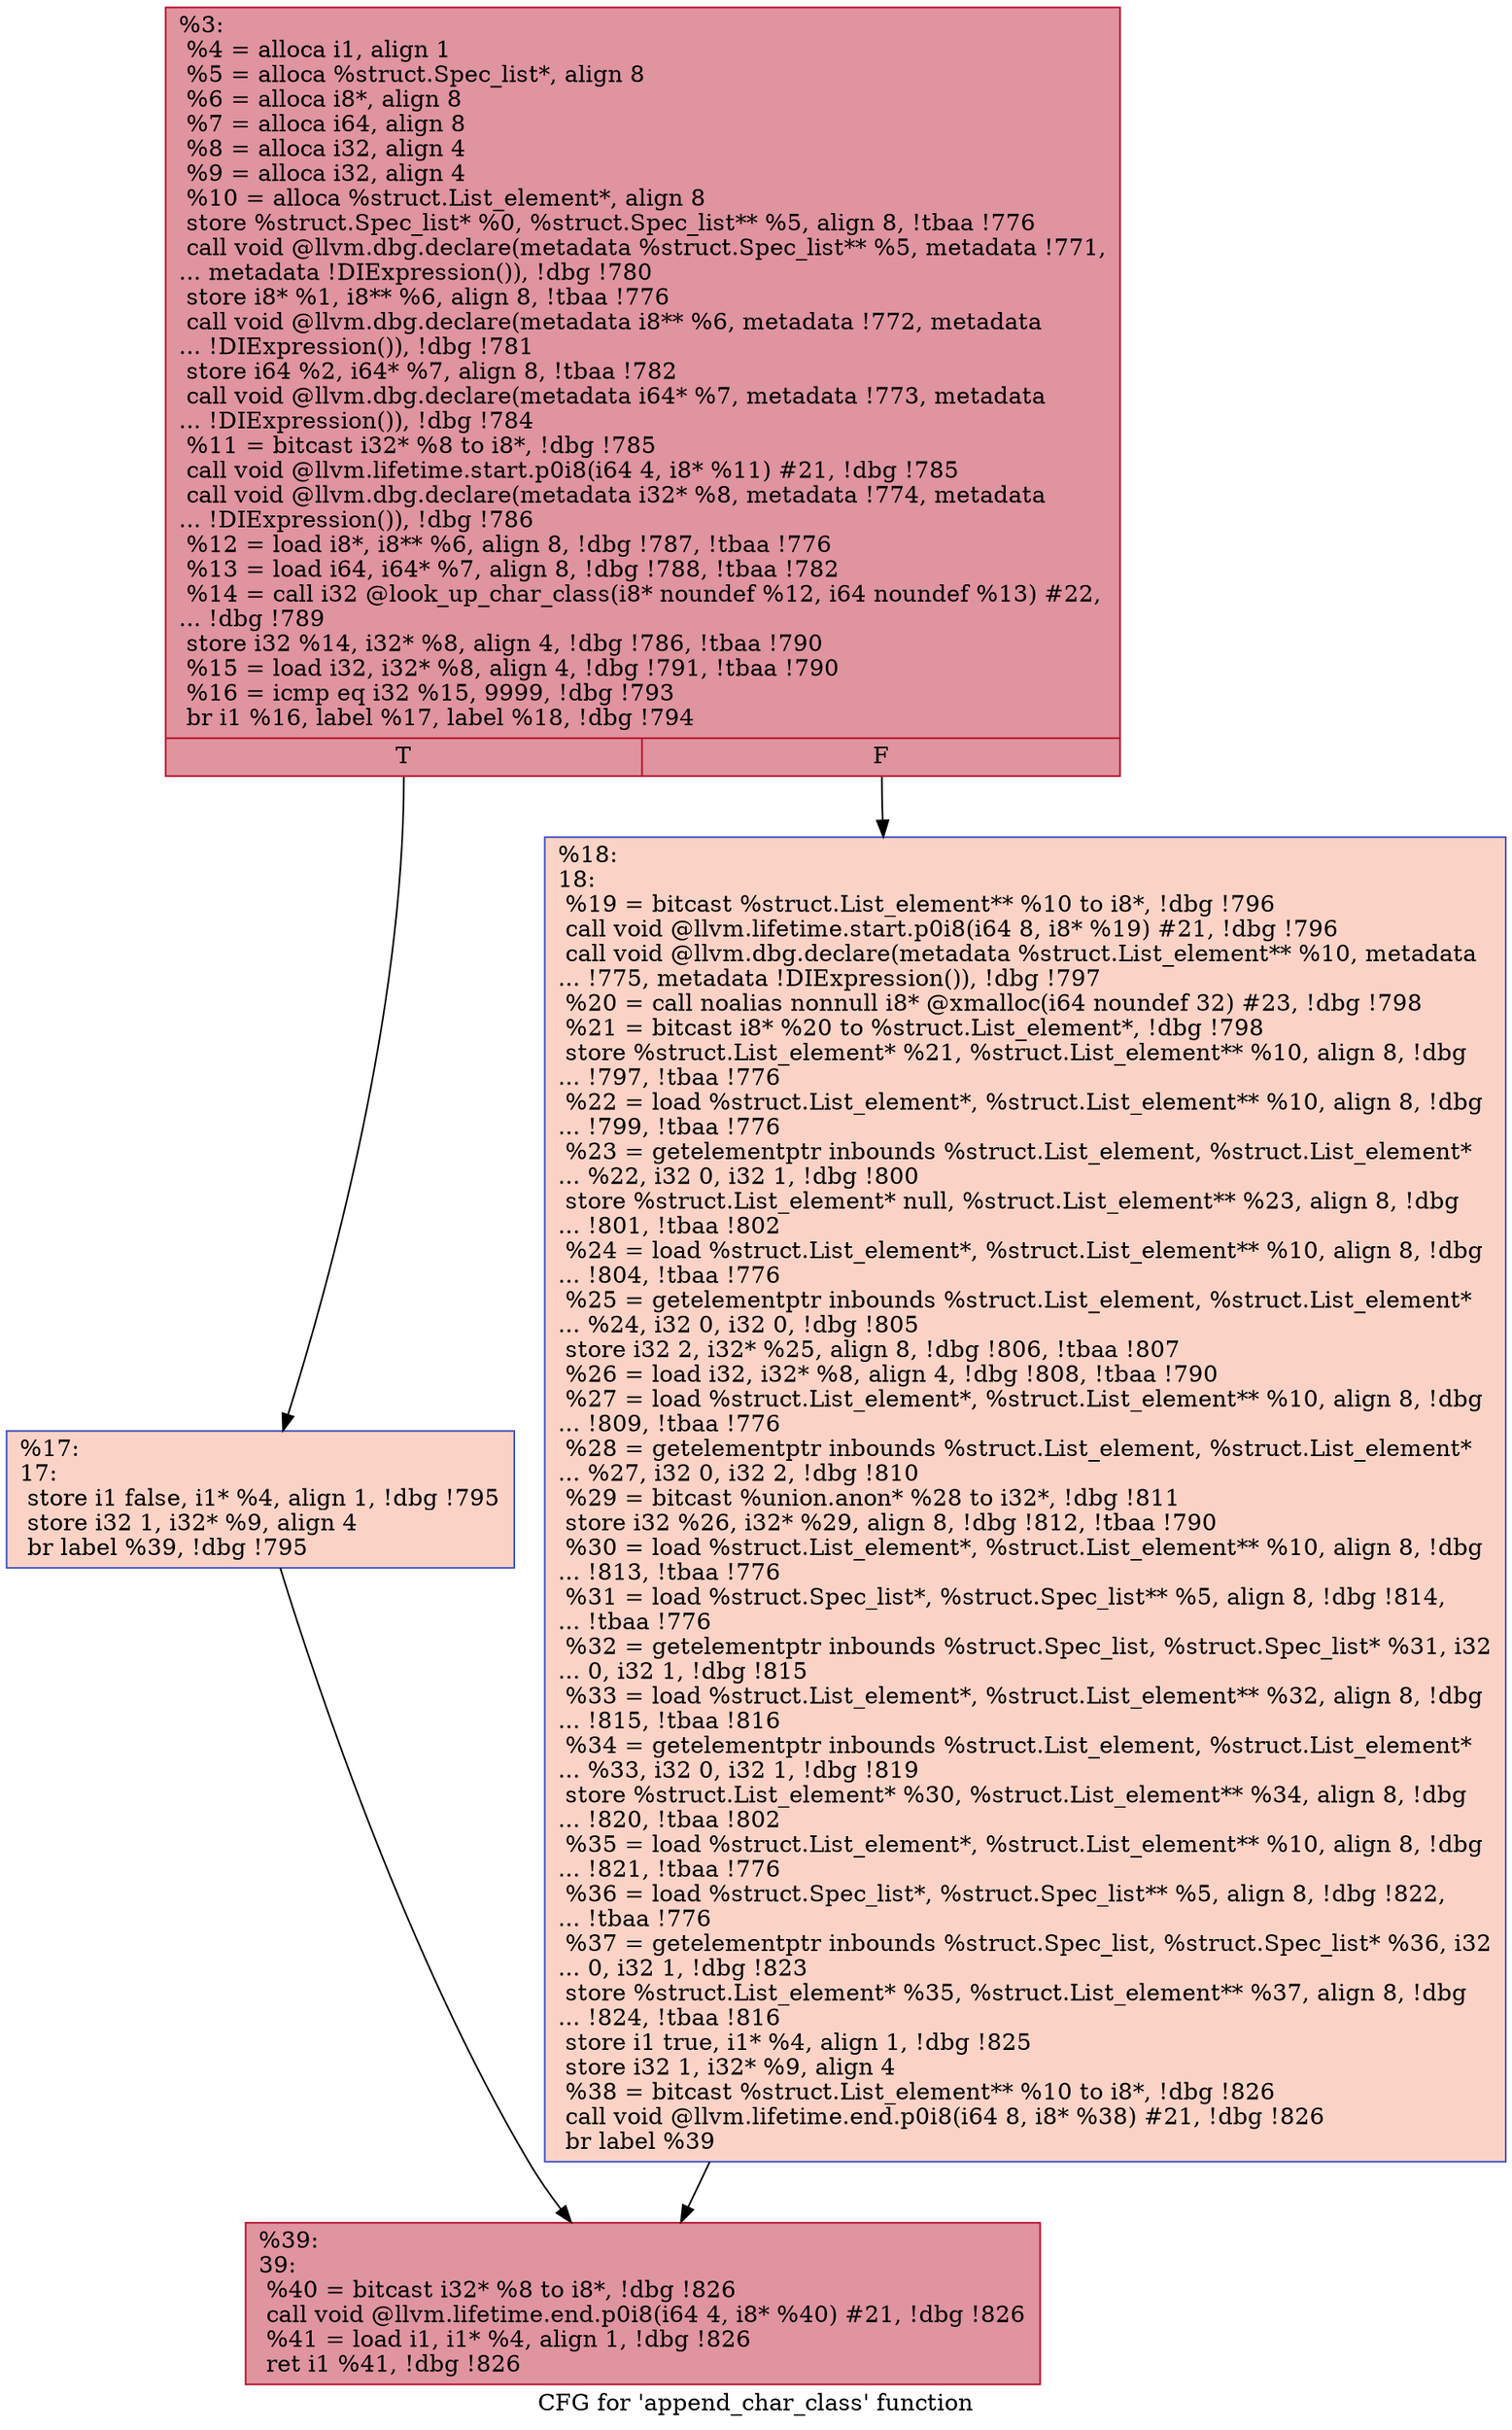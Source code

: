 digraph "CFG for 'append_char_class' function" {
	label="CFG for 'append_char_class' function";

	Node0x10b77d0 [shape=record,color="#b70d28ff", style=filled, fillcolor="#b70d2870",label="{%3:\l  %4 = alloca i1, align 1\l  %5 = alloca %struct.Spec_list*, align 8\l  %6 = alloca i8*, align 8\l  %7 = alloca i64, align 8\l  %8 = alloca i32, align 4\l  %9 = alloca i32, align 4\l  %10 = alloca %struct.List_element*, align 8\l  store %struct.Spec_list* %0, %struct.Spec_list** %5, align 8, !tbaa !776\l  call void @llvm.dbg.declare(metadata %struct.Spec_list** %5, metadata !771,\l... metadata !DIExpression()), !dbg !780\l  store i8* %1, i8** %6, align 8, !tbaa !776\l  call void @llvm.dbg.declare(metadata i8** %6, metadata !772, metadata\l... !DIExpression()), !dbg !781\l  store i64 %2, i64* %7, align 8, !tbaa !782\l  call void @llvm.dbg.declare(metadata i64* %7, metadata !773, metadata\l... !DIExpression()), !dbg !784\l  %11 = bitcast i32* %8 to i8*, !dbg !785\l  call void @llvm.lifetime.start.p0i8(i64 4, i8* %11) #21, !dbg !785\l  call void @llvm.dbg.declare(metadata i32* %8, metadata !774, metadata\l... !DIExpression()), !dbg !786\l  %12 = load i8*, i8** %6, align 8, !dbg !787, !tbaa !776\l  %13 = load i64, i64* %7, align 8, !dbg !788, !tbaa !782\l  %14 = call i32 @look_up_char_class(i8* noundef %12, i64 noundef %13) #22,\l... !dbg !789\l  store i32 %14, i32* %8, align 4, !dbg !786, !tbaa !790\l  %15 = load i32, i32* %8, align 4, !dbg !791, !tbaa !790\l  %16 = icmp eq i32 %15, 9999, !dbg !793\l  br i1 %16, label %17, label %18, !dbg !794\l|{<s0>T|<s1>F}}"];
	Node0x10b77d0:s0 -> Node0x10b78d0;
	Node0x10b77d0:s1 -> Node0x10b7920;
	Node0x10b78d0 [shape=record,color="#3d50c3ff", style=filled, fillcolor="#f59c7d70",label="{%17:\l17:                                               \l  store i1 false, i1* %4, align 1, !dbg !795\l  store i32 1, i32* %9, align 4\l  br label %39, !dbg !795\l}"];
	Node0x10b78d0 -> Node0x10b7970;
	Node0x10b7920 [shape=record,color="#3d50c3ff", style=filled, fillcolor="#f59c7d70",label="{%18:\l18:                                               \l  %19 = bitcast %struct.List_element** %10 to i8*, !dbg !796\l  call void @llvm.lifetime.start.p0i8(i64 8, i8* %19) #21, !dbg !796\l  call void @llvm.dbg.declare(metadata %struct.List_element** %10, metadata\l... !775, metadata !DIExpression()), !dbg !797\l  %20 = call noalias nonnull i8* @xmalloc(i64 noundef 32) #23, !dbg !798\l  %21 = bitcast i8* %20 to %struct.List_element*, !dbg !798\l  store %struct.List_element* %21, %struct.List_element** %10, align 8, !dbg\l... !797, !tbaa !776\l  %22 = load %struct.List_element*, %struct.List_element** %10, align 8, !dbg\l... !799, !tbaa !776\l  %23 = getelementptr inbounds %struct.List_element, %struct.List_element*\l... %22, i32 0, i32 1, !dbg !800\l  store %struct.List_element* null, %struct.List_element** %23, align 8, !dbg\l... !801, !tbaa !802\l  %24 = load %struct.List_element*, %struct.List_element** %10, align 8, !dbg\l... !804, !tbaa !776\l  %25 = getelementptr inbounds %struct.List_element, %struct.List_element*\l... %24, i32 0, i32 0, !dbg !805\l  store i32 2, i32* %25, align 8, !dbg !806, !tbaa !807\l  %26 = load i32, i32* %8, align 4, !dbg !808, !tbaa !790\l  %27 = load %struct.List_element*, %struct.List_element** %10, align 8, !dbg\l... !809, !tbaa !776\l  %28 = getelementptr inbounds %struct.List_element, %struct.List_element*\l... %27, i32 0, i32 2, !dbg !810\l  %29 = bitcast %union.anon* %28 to i32*, !dbg !811\l  store i32 %26, i32* %29, align 8, !dbg !812, !tbaa !790\l  %30 = load %struct.List_element*, %struct.List_element** %10, align 8, !dbg\l... !813, !tbaa !776\l  %31 = load %struct.Spec_list*, %struct.Spec_list** %5, align 8, !dbg !814,\l... !tbaa !776\l  %32 = getelementptr inbounds %struct.Spec_list, %struct.Spec_list* %31, i32\l... 0, i32 1, !dbg !815\l  %33 = load %struct.List_element*, %struct.List_element** %32, align 8, !dbg\l... !815, !tbaa !816\l  %34 = getelementptr inbounds %struct.List_element, %struct.List_element*\l... %33, i32 0, i32 1, !dbg !819\l  store %struct.List_element* %30, %struct.List_element** %34, align 8, !dbg\l... !820, !tbaa !802\l  %35 = load %struct.List_element*, %struct.List_element** %10, align 8, !dbg\l... !821, !tbaa !776\l  %36 = load %struct.Spec_list*, %struct.Spec_list** %5, align 8, !dbg !822,\l... !tbaa !776\l  %37 = getelementptr inbounds %struct.Spec_list, %struct.Spec_list* %36, i32\l... 0, i32 1, !dbg !823\l  store %struct.List_element* %35, %struct.List_element** %37, align 8, !dbg\l... !824, !tbaa !816\l  store i1 true, i1* %4, align 1, !dbg !825\l  store i32 1, i32* %9, align 4\l  %38 = bitcast %struct.List_element** %10 to i8*, !dbg !826\l  call void @llvm.lifetime.end.p0i8(i64 8, i8* %38) #21, !dbg !826\l  br label %39\l}"];
	Node0x10b7920 -> Node0x10b7970;
	Node0x10b7970 [shape=record,color="#b70d28ff", style=filled, fillcolor="#b70d2870",label="{%39:\l39:                                               \l  %40 = bitcast i32* %8 to i8*, !dbg !826\l  call void @llvm.lifetime.end.p0i8(i64 4, i8* %40) #21, !dbg !826\l  %41 = load i1, i1* %4, align 1, !dbg !826\l  ret i1 %41, !dbg !826\l}"];
}
